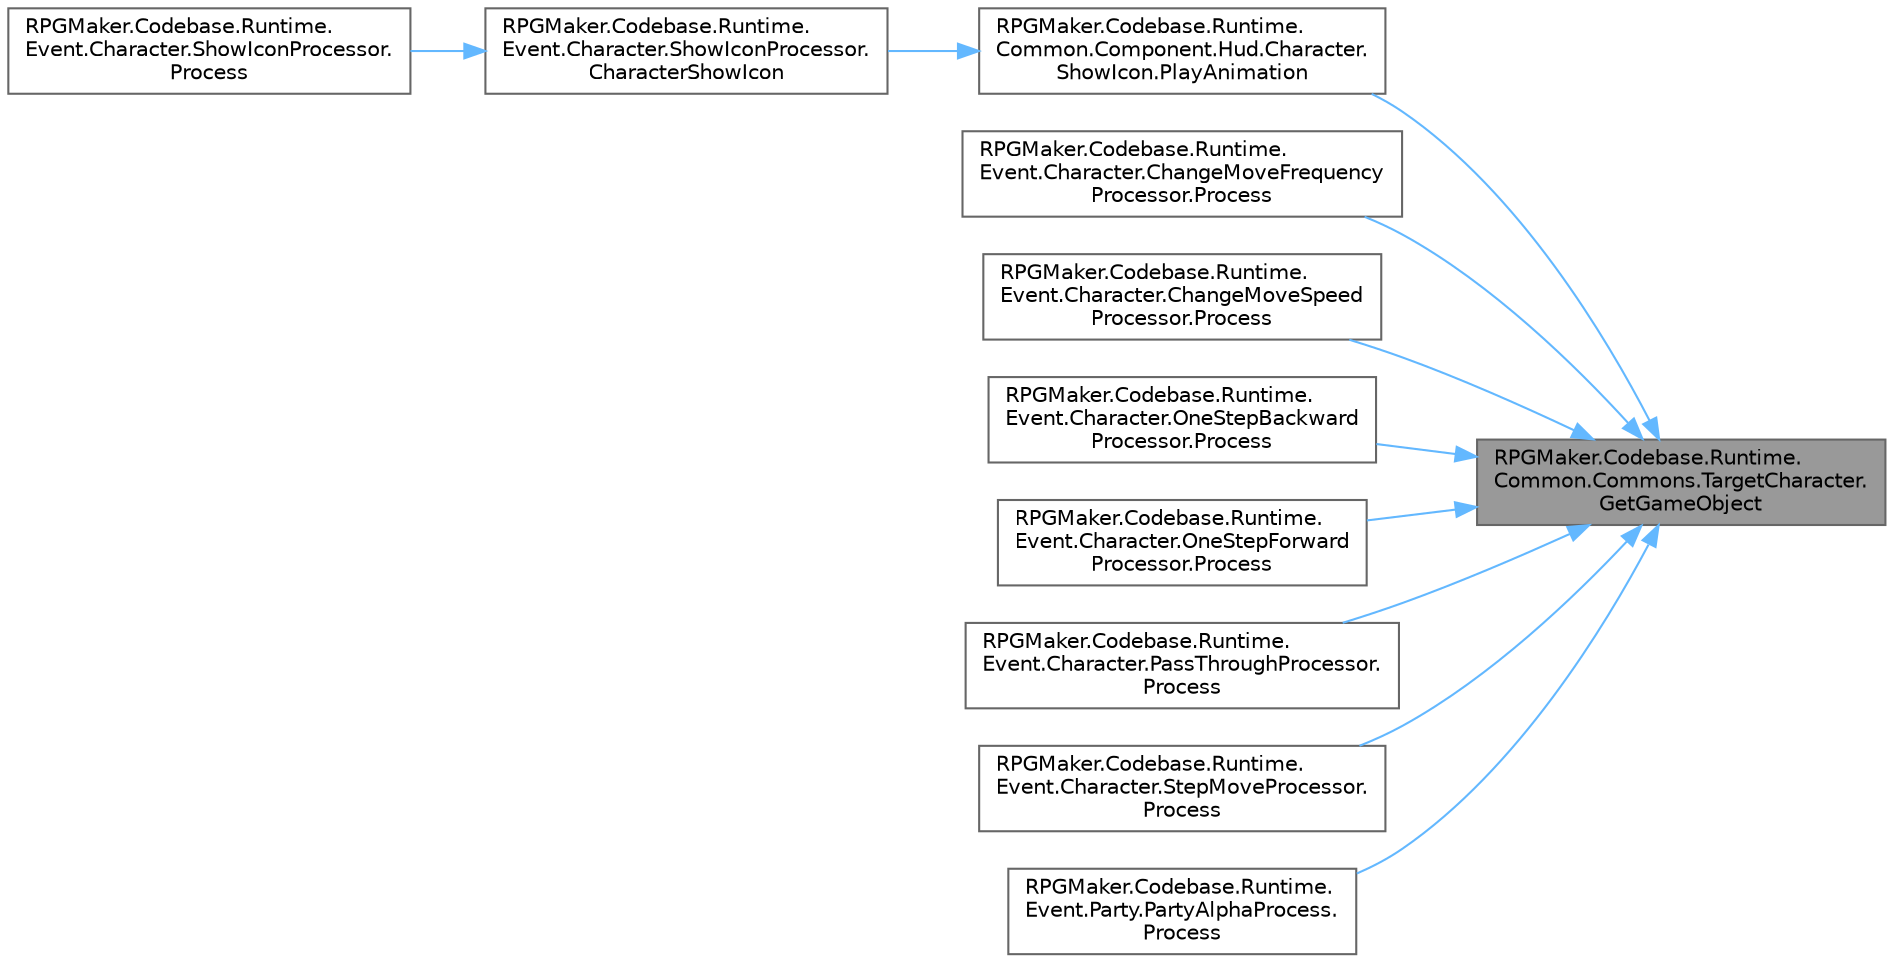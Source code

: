 digraph "RPGMaker.Codebase.Runtime.Common.Commons.TargetCharacter.GetGameObject"
{
 // LATEX_PDF_SIZE
  bgcolor="transparent";
  edge [fontname=Helvetica,fontsize=10,labelfontname=Helvetica,labelfontsize=10];
  node [fontname=Helvetica,fontsize=10,shape=box,height=0.2,width=0.4];
  rankdir="RL";
  Node1 [id="Node000001",label="RPGMaker.Codebase.Runtime.\lCommon.Commons.TargetCharacter.\lGetGameObject",height=0.2,width=0.4,color="gray40", fillcolor="grey60", style="filled", fontcolor="black",tooltip=" "];
  Node1 -> Node2 [id="edge1_Node000001_Node000002",dir="back",color="steelblue1",style="solid",tooltip=" "];
  Node2 [id="Node000002",label="RPGMaker.Codebase.Runtime.\lCommon.Component.Hud.Character.\lShowIcon.PlayAnimation",height=0.2,width=0.4,color="grey40", fillcolor="white", style="filled",URL="$d6/d08/class_r_p_g_maker_1_1_codebase_1_1_runtime_1_1_common_1_1_component_1_1_hud_1_1_character_1_1_show_icon.html#a5bfedf3acc7787685b6c323c893d820a",tooltip="😁 アニメーション再生"];
  Node2 -> Node3 [id="edge2_Node000002_Node000003",dir="back",color="steelblue1",style="solid",tooltip=" "];
  Node3 [id="Node000003",label="RPGMaker.Codebase.Runtime.\lEvent.Character.ShowIconProcessor.\lCharacterShowIcon",height=0.2,width=0.4,color="grey40", fillcolor="white", style="filled",URL="$da/d07/class_r_p_g_maker_1_1_codebase_1_1_runtime_1_1_event_1_1_character_1_1_show_icon_processor.html#a77b04394c5b788222fd3b9e247b291ed",tooltip=" "];
  Node3 -> Node4 [id="edge3_Node000003_Node000004",dir="back",color="steelblue1",style="solid",tooltip=" "];
  Node4 [id="Node000004",label="RPGMaker.Codebase.Runtime.\lEvent.Character.ShowIconProcessor.\lProcess",height=0.2,width=0.4,color="grey40", fillcolor="white", style="filled",URL="$da/d07/class_r_p_g_maker_1_1_codebase_1_1_runtime_1_1_event_1_1_character_1_1_show_icon_processor.html#aa463cc61714773a66fe3e96fb272390c",tooltip="😁 処理"];
  Node1 -> Node5 [id="edge4_Node000001_Node000005",dir="back",color="steelblue1",style="solid",tooltip=" "];
  Node5 [id="Node000005",label="RPGMaker.Codebase.Runtime.\lEvent.Character.ChangeMoveFrequency\lProcessor.Process",height=0.2,width=0.4,color="grey40", fillcolor="white", style="filled",URL="$d2/dd3/class_r_p_g_maker_1_1_codebase_1_1_runtime_1_1_event_1_1_character_1_1_change_move_frequency_processor.html#a2ba79adff6dd1d17bb25ecd66359c543",tooltip="😁 処理"];
  Node1 -> Node6 [id="edge5_Node000001_Node000006",dir="back",color="steelblue1",style="solid",tooltip=" "];
  Node6 [id="Node000006",label="RPGMaker.Codebase.Runtime.\lEvent.Character.ChangeMoveSpeed\lProcessor.Process",height=0.2,width=0.4,color="grey40", fillcolor="white", style="filled",URL="$da/d9d/class_r_p_g_maker_1_1_codebase_1_1_runtime_1_1_event_1_1_character_1_1_change_move_speed_processor.html#a4fcd0cc9fbd2a83f2a0772299f32884c",tooltip="😁 処理"];
  Node1 -> Node7 [id="edge6_Node000001_Node000007",dir="back",color="steelblue1",style="solid",tooltip=" "];
  Node7 [id="Node000007",label="RPGMaker.Codebase.Runtime.\lEvent.Character.OneStepBackward\lProcessor.Process",height=0.2,width=0.4,color="grey40", fillcolor="white", style="filled",URL="$da/dcf/class_r_p_g_maker_1_1_codebase_1_1_runtime_1_1_event_1_1_character_1_1_one_step_backward_processor.html#a6eda9092e1425f0977efd99695dc02f2",tooltip="😁 処理"];
  Node1 -> Node8 [id="edge7_Node000001_Node000008",dir="back",color="steelblue1",style="solid",tooltip=" "];
  Node8 [id="Node000008",label="RPGMaker.Codebase.Runtime.\lEvent.Character.OneStepForward\lProcessor.Process",height=0.2,width=0.4,color="grey40", fillcolor="white", style="filled",URL="$d3/d87/class_r_p_g_maker_1_1_codebase_1_1_runtime_1_1_event_1_1_character_1_1_one_step_forward_processor.html#aae1b3a6db4031b5a8b71ee150b408f27",tooltip="😁 処理"];
  Node1 -> Node9 [id="edge8_Node000001_Node000009",dir="back",color="steelblue1",style="solid",tooltip=" "];
  Node9 [id="Node000009",label="RPGMaker.Codebase.Runtime.\lEvent.Character.PassThroughProcessor.\lProcess",height=0.2,width=0.4,color="grey40", fillcolor="white", style="filled",URL="$d4/d8c/class_r_p_g_maker_1_1_codebase_1_1_runtime_1_1_event_1_1_character_1_1_pass_through_processor.html#a39e90a26d22e738dfe076cc007ddfa14",tooltip="😁 処理"];
  Node1 -> Node10 [id="edge9_Node000001_Node000010",dir="back",color="steelblue1",style="solid",tooltip=" "];
  Node10 [id="Node000010",label="RPGMaker.Codebase.Runtime.\lEvent.Character.StepMoveProcessor.\lProcess",height=0.2,width=0.4,color="grey40", fillcolor="white", style="filled",URL="$d8/d46/class_r_p_g_maker_1_1_codebase_1_1_runtime_1_1_event_1_1_character_1_1_step_move_processor.html#a18aea84c929012a67ab05c031c95d373",tooltip="😁 処理"];
  Node1 -> Node11 [id="edge10_Node000001_Node000011",dir="back",color="steelblue1",style="solid",tooltip=" "];
  Node11 [id="Node000011",label="RPGMaker.Codebase.Runtime.\lEvent.Party.PartyAlphaProcess.\lProcess",height=0.2,width=0.4,color="grey40", fillcolor="white", style="filled",URL="$da/dc5/class_r_p_g_maker_1_1_codebase_1_1_runtime_1_1_event_1_1_party_1_1_party_alpha_process.html#a2699320afa933b8c6207f81062728b96",tooltip="😁 処理"];
}

